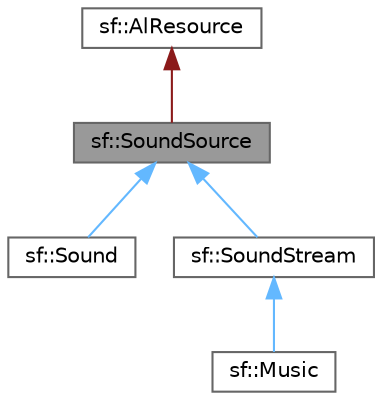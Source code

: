 digraph "sf::SoundSource"
{
 // INTERACTIVE_SVG=YES
 // LATEX_PDF_SIZE
  bgcolor="transparent";
  edge [fontname=Helvetica,fontsize=10,labelfontname=Helvetica,labelfontsize=10];
  node [fontname=Helvetica,fontsize=10,shape=box,height=0.2,width=0.4];
  Node1 [id="Node000001",label="sf::SoundSource",height=0.2,width=0.4,color="gray40", fillcolor="grey60", style="filled", fontcolor="black",tooltip="Base class defining a sound's properties."];
  Node2 -> Node1 [id="edge1_Node000001_Node000002",dir="back",color="firebrick4",style="solid",tooltip=" "];
  Node2 [id="Node000002",label="sf::AlResource",height=0.2,width=0.4,color="gray40", fillcolor="white", style="filled",URL="$a01601.html",tooltip="Base class for classes that require an OpenAL context."];
  Node1 -> Node3 [id="edge2_Node000001_Node000003",dir="back",color="steelblue1",style="solid",tooltip=" "];
  Node3 [id="Node000003",label="sf::Sound",height=0.2,width=0.4,color="gray40", fillcolor="white", style="filled",URL="$a01625.html",tooltip="Regular sound that can be played in the audio environment."];
  Node1 -> Node4 [id="edge3_Node000001_Node000004",dir="back",color="steelblue1",style="solid",tooltip=" "];
  Node4 [id="Node000004",label="sf::SoundStream",height=0.2,width=0.4,color="gray40", fillcolor="white", style="filled",URL="$a01669.html",tooltip="Abstract base class for streamed audio sources."];
  Node4 -> Node5 [id="edge4_Node000004_Node000005",dir="back",color="steelblue1",style="solid",tooltip=" "];
  Node5 [id="Node000005",label="sf::Music",height=0.2,width=0.4,color="gray40", fillcolor="white", style="filled",URL="$a01613.html",tooltip="Streamed music played from an audio file."];
}
